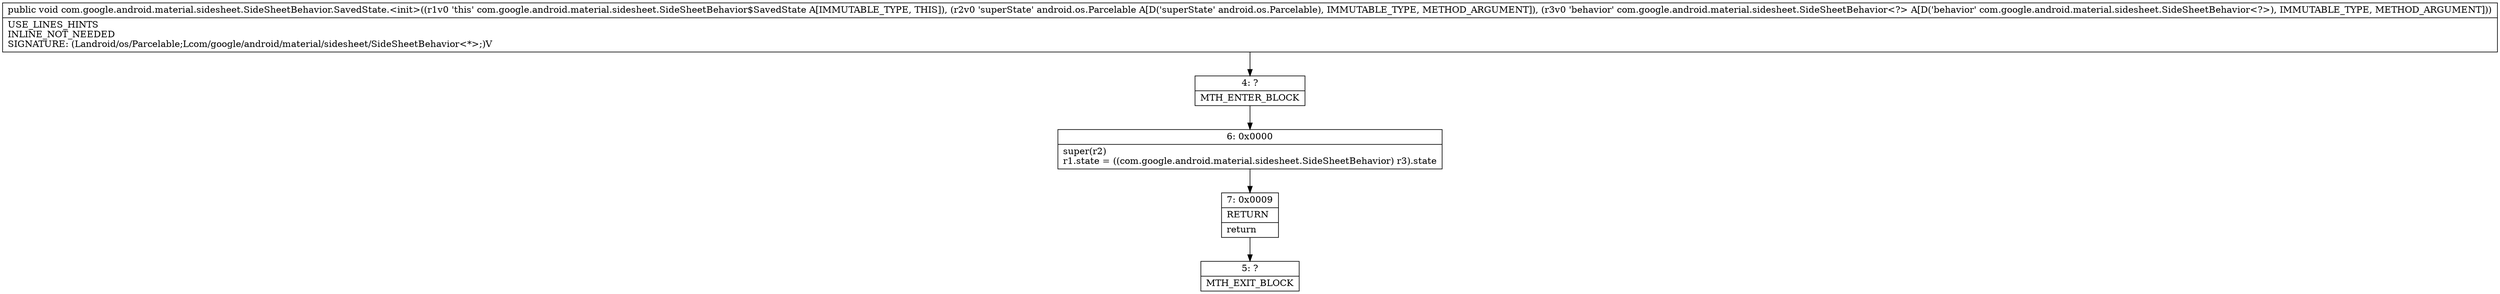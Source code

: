 digraph "CFG forcom.google.android.material.sidesheet.SideSheetBehavior.SavedState.\<init\>(Landroid\/os\/Parcelable;Lcom\/google\/android\/material\/sidesheet\/SideSheetBehavior;)V" {
Node_4 [shape=record,label="{4\:\ ?|MTH_ENTER_BLOCK\l}"];
Node_6 [shape=record,label="{6\:\ 0x0000|super(r2)\lr1.state = ((com.google.android.material.sidesheet.SideSheetBehavior) r3).state\l}"];
Node_7 [shape=record,label="{7\:\ 0x0009|RETURN\l|return\l}"];
Node_5 [shape=record,label="{5\:\ ?|MTH_EXIT_BLOCK\l}"];
MethodNode[shape=record,label="{public void com.google.android.material.sidesheet.SideSheetBehavior.SavedState.\<init\>((r1v0 'this' com.google.android.material.sidesheet.SideSheetBehavior$SavedState A[IMMUTABLE_TYPE, THIS]), (r2v0 'superState' android.os.Parcelable A[D('superState' android.os.Parcelable), IMMUTABLE_TYPE, METHOD_ARGUMENT]), (r3v0 'behavior' com.google.android.material.sidesheet.SideSheetBehavior\<?\> A[D('behavior' com.google.android.material.sidesheet.SideSheetBehavior\<?\>), IMMUTABLE_TYPE, METHOD_ARGUMENT]))  | USE_LINES_HINTS\lINLINE_NOT_NEEDED\lSIGNATURE: (Landroid\/os\/Parcelable;Lcom\/google\/android\/material\/sidesheet\/SideSheetBehavior\<*\>;)V\l}"];
MethodNode -> Node_4;Node_4 -> Node_6;
Node_6 -> Node_7;
Node_7 -> Node_5;
}

